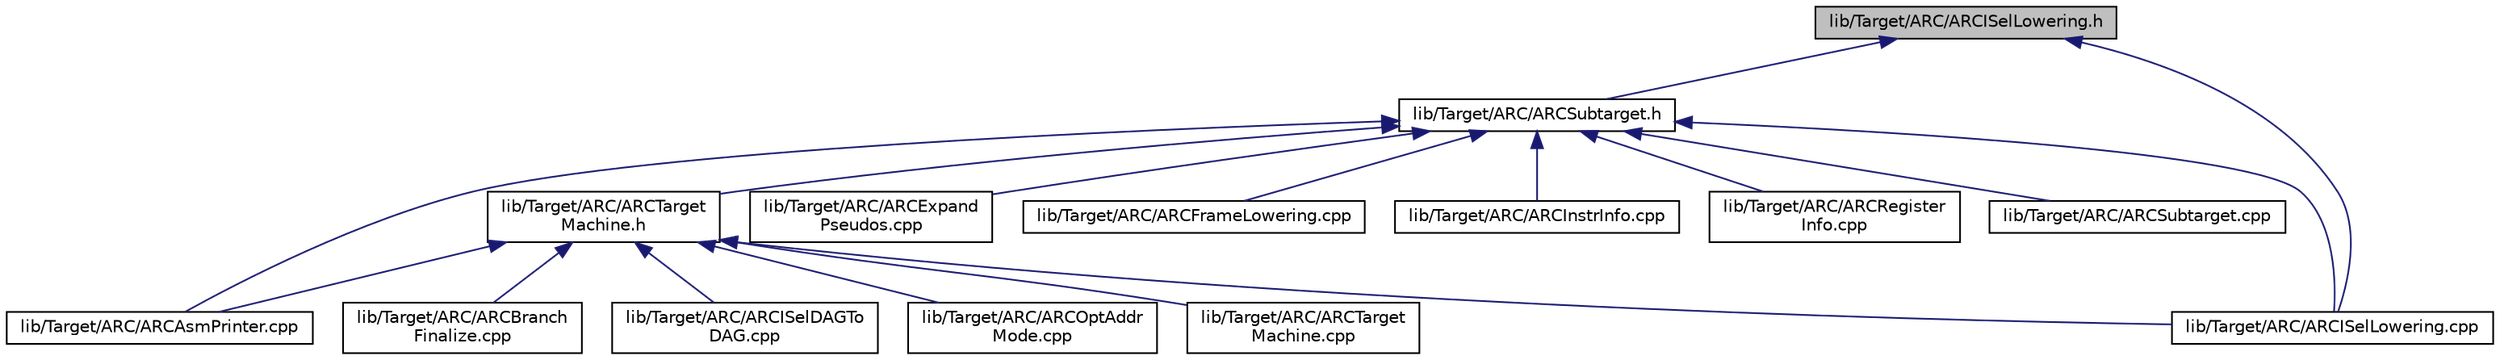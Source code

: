 digraph "lib/Target/ARC/ARCISelLowering.h"
{
 // LATEX_PDF_SIZE
  bgcolor="transparent";
  edge [fontname="Helvetica",fontsize="10",labelfontname="Helvetica",labelfontsize="10"];
  node [fontname="Helvetica",fontsize="10",shape="box"];
  Node1 [label="lib/Target/ARC/ARCISelLowering.h",height=0.2,width=0.4,color="black", fillcolor="grey75", style="filled", fontcolor="black",tooltip=" "];
  Node1 -> Node2 [dir="back",color="midnightblue",fontsize="10",style="solid",fontname="Helvetica"];
  Node2 [label="lib/Target/ARC/ARCISelLowering.cpp",height=0.2,width=0.4,color="black",URL="$ARCISelLowering_8cpp.html",tooltip=" "];
  Node1 -> Node3 [dir="back",color="midnightblue",fontsize="10",style="solid",fontname="Helvetica"];
  Node3 [label="lib/Target/ARC/ARCSubtarget.h",height=0.2,width=0.4,color="black",URL="$ARCSubtarget_8h.html",tooltip=" "];
  Node3 -> Node4 [dir="back",color="midnightblue",fontsize="10",style="solid",fontname="Helvetica"];
  Node4 [label="lib/Target/ARC/ARCAsmPrinter.cpp",height=0.2,width=0.4,color="black",URL="$ARCAsmPrinter_8cpp.html",tooltip=" "];
  Node3 -> Node5 [dir="back",color="midnightblue",fontsize="10",style="solid",fontname="Helvetica"];
  Node5 [label="lib/Target/ARC/ARCExpand\lPseudos.cpp",height=0.2,width=0.4,color="black",URL="$ARCExpandPseudos_8cpp.html",tooltip=" "];
  Node3 -> Node6 [dir="back",color="midnightblue",fontsize="10",style="solid",fontname="Helvetica"];
  Node6 [label="lib/Target/ARC/ARCFrameLowering.cpp",height=0.2,width=0.4,color="black",URL="$ARCFrameLowering_8cpp.html",tooltip=" "];
  Node3 -> Node2 [dir="back",color="midnightblue",fontsize="10",style="solid",fontname="Helvetica"];
  Node3 -> Node7 [dir="back",color="midnightblue",fontsize="10",style="solid",fontname="Helvetica"];
  Node7 [label="lib/Target/ARC/ARCInstrInfo.cpp",height=0.2,width=0.4,color="black",URL="$ARCInstrInfo_8cpp.html",tooltip=" "];
  Node3 -> Node8 [dir="back",color="midnightblue",fontsize="10",style="solid",fontname="Helvetica"];
  Node8 [label="lib/Target/ARC/ARCRegister\lInfo.cpp",height=0.2,width=0.4,color="black",URL="$ARCRegisterInfo_8cpp.html",tooltip=" "];
  Node3 -> Node9 [dir="back",color="midnightblue",fontsize="10",style="solid",fontname="Helvetica"];
  Node9 [label="lib/Target/ARC/ARCSubtarget.cpp",height=0.2,width=0.4,color="black",URL="$ARCSubtarget_8cpp.html",tooltip=" "];
  Node3 -> Node10 [dir="back",color="midnightblue",fontsize="10",style="solid",fontname="Helvetica"];
  Node10 [label="lib/Target/ARC/ARCTarget\lMachine.h",height=0.2,width=0.4,color="black",URL="$ARCTargetMachine_8h.html",tooltip=" "];
  Node10 -> Node4 [dir="back",color="midnightblue",fontsize="10",style="solid",fontname="Helvetica"];
  Node10 -> Node11 [dir="back",color="midnightblue",fontsize="10",style="solid",fontname="Helvetica"];
  Node11 [label="lib/Target/ARC/ARCBranch\lFinalize.cpp",height=0.2,width=0.4,color="black",URL="$ARCBranchFinalize_8cpp.html",tooltip=" "];
  Node10 -> Node12 [dir="back",color="midnightblue",fontsize="10",style="solid",fontname="Helvetica"];
  Node12 [label="lib/Target/ARC/ARCISelDAGTo\lDAG.cpp",height=0.2,width=0.4,color="black",URL="$ARCISelDAGToDAG_8cpp.html",tooltip=" "];
  Node10 -> Node2 [dir="back",color="midnightblue",fontsize="10",style="solid",fontname="Helvetica"];
  Node10 -> Node13 [dir="back",color="midnightblue",fontsize="10",style="solid",fontname="Helvetica"];
  Node13 [label="lib/Target/ARC/ARCOptAddr\lMode.cpp",height=0.2,width=0.4,color="black",URL="$ARCOptAddrMode_8cpp.html",tooltip="This pass folds LD/ST + ADD pairs into Pre/Post-increment form of load/store instructions."];
  Node10 -> Node14 [dir="back",color="midnightblue",fontsize="10",style="solid",fontname="Helvetica"];
  Node14 [label="lib/Target/ARC/ARCTarget\lMachine.cpp",height=0.2,width=0.4,color="black",URL="$ARCTargetMachine_8cpp.html",tooltip=" "];
}
